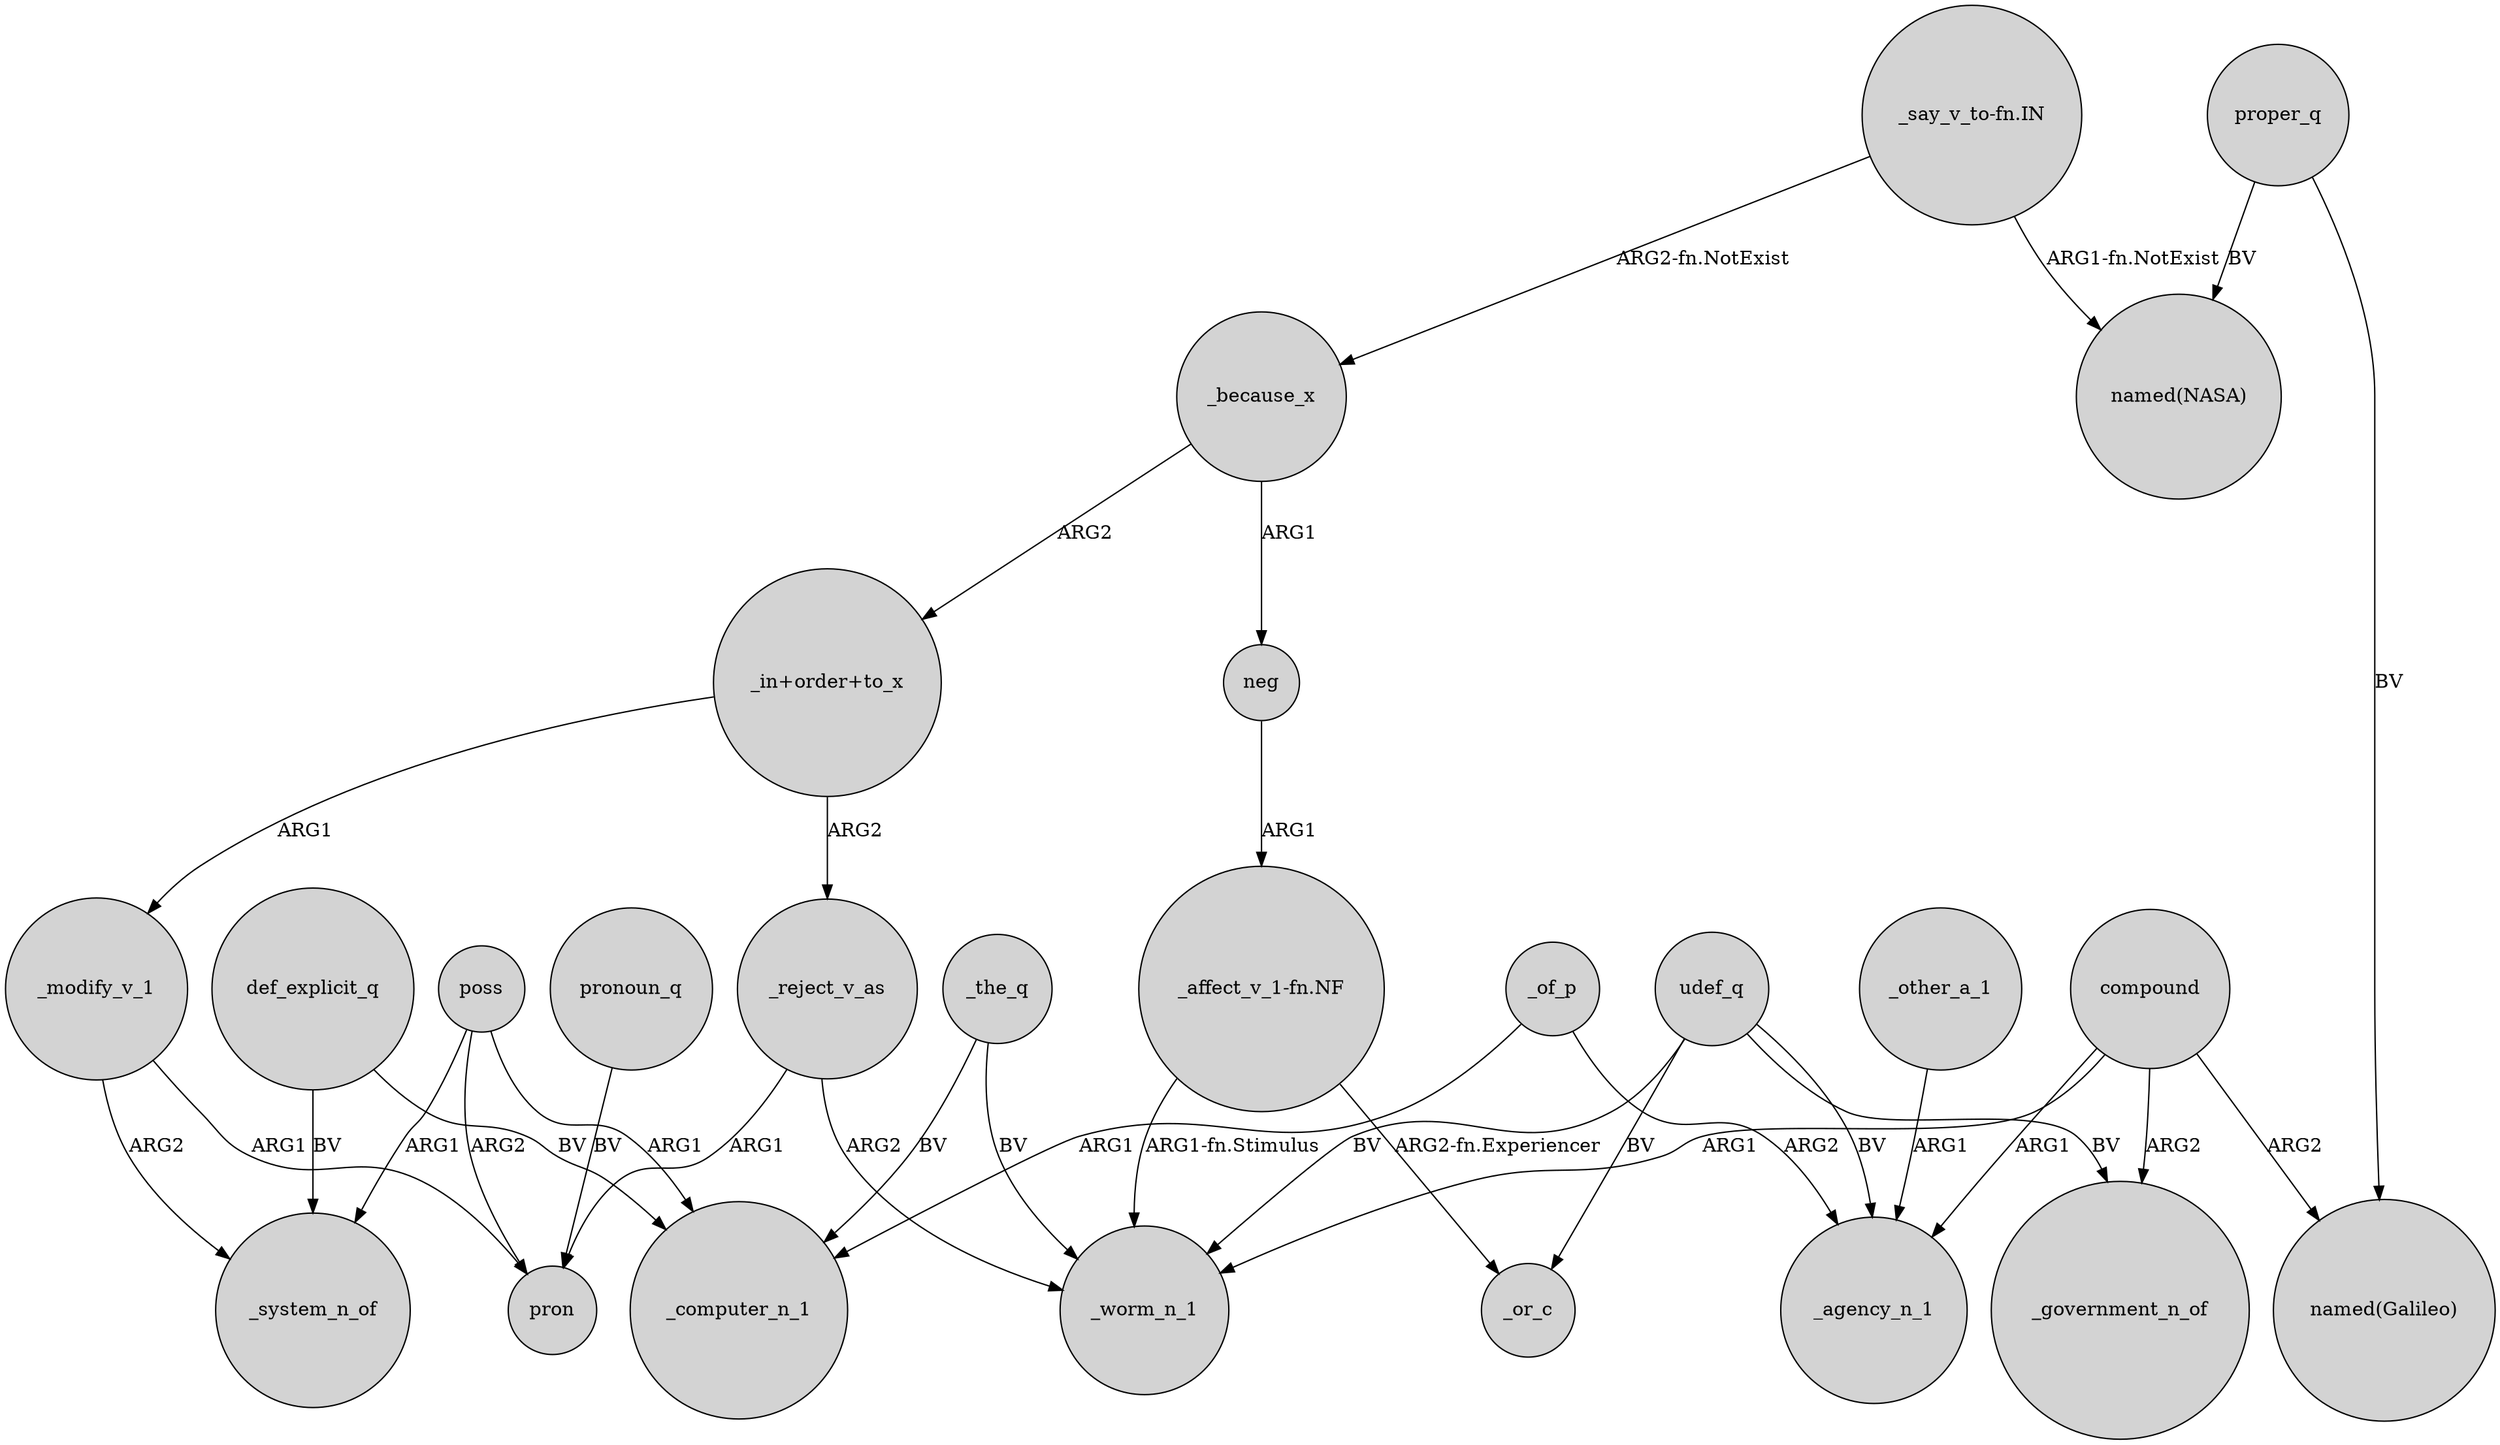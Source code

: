 digraph {
	node [shape=circle style=filled]
	_of_p -> _computer_n_1 [label=ARG1]
	proper_q -> "named(NASA)" [label=BV]
	compound -> _agency_n_1 [label=ARG1]
	poss -> pron [label=ARG2]
	"_say_v_to-fn.IN" -> _because_x [label="ARG2-fn.NotExist"]
	"_affect_v_1-fn.NF" -> _or_c [label="ARG2-fn.Experiencer"]
	compound -> _government_n_of [label=ARG2]
	udef_q -> _government_n_of [label=BV]
	def_explicit_q -> _computer_n_1 [label=BV]
	_because_x -> "_in+order+to_x" [label=ARG2]
	poss -> _system_n_of [label=ARG1]
	def_explicit_q -> _system_n_of [label=BV]
	"_in+order+to_x" -> _reject_v_as [label=ARG2]
	_the_q -> _worm_n_1 [label=BV]
	udef_q -> _or_c [label=BV]
	_reject_v_as -> _worm_n_1 [label=ARG2]
	"_in+order+to_x" -> _modify_v_1 [label=ARG1]
	pronoun_q -> pron [label=BV]
	poss -> _computer_n_1 [label=ARG1]
	"_affect_v_1-fn.NF" -> _worm_n_1 [label="ARG1-fn.Stimulus"]
	_reject_v_as -> pron [label=ARG1]
	_modify_v_1 -> _system_n_of [label=ARG2]
	proper_q -> "named(Galileo)" [label=BV]
	_of_p -> _agency_n_1 [label=ARG2]
	_modify_v_1 -> pron [label=ARG1]
	udef_q -> _agency_n_1 [label=BV]
	_other_a_1 -> _agency_n_1 [label=ARG1]
	udef_q -> _worm_n_1 [label=BV]
	compound -> _worm_n_1 [label=ARG1]
	_the_q -> _computer_n_1 [label=BV]
	_because_x -> neg [label=ARG1]
	compound -> "named(Galileo)" [label=ARG2]
	"_say_v_to-fn.IN" -> "named(NASA)" [label="ARG1-fn.NotExist"]
	neg -> "_affect_v_1-fn.NF" [label=ARG1]
}

